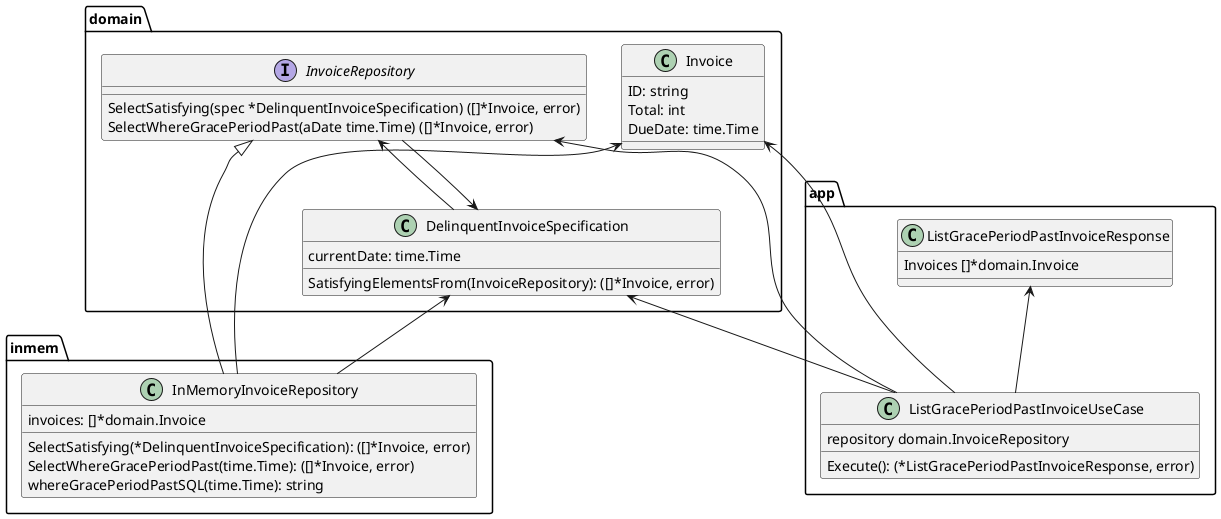 @startuml

package "inmem" {
    class InMemoryInvoiceRepository {
        invoices: []*domain.Invoice
        SelectSatisfying(*DelinquentInvoiceSpecification): ([]*Invoice, error)
        SelectWhereGracePeriodPast(time.Time): ([]*Invoice, error)
        whereGracePeriodPastSQL(time.Time): string
    }
}

package "app" {
    class ListGracePeriodPastInvoiceUseCase {
        repository domain.InvoiceRepository
        Execute(): (*ListGracePeriodPastInvoiceResponse, error)
    }
    class ListGracePeriodPastInvoiceResponse {
        Invoices []*domain.Invoice
    }
    ListGracePeriodPastInvoiceResponse <-- ListGracePeriodPastInvoiceUseCase
}

package "domain" {
    interface InvoiceRepository {
        SelectSatisfying(spec *DelinquentInvoiceSpecification) ([]*Invoice, error)
        SelectWhereGracePeriodPast(aDate time.Time) ([]*Invoice, error)
    }
    class Invoice {
        ID: string
        Total: int
        DueDate: time.Time
    }
    class DelinquentInvoiceSpecification {
        currentDate: time.Time
        SatisfyingElementsFrom(InvoiceRepository): ([]*Invoice, error)
    }

    InvoiceRepository <|-- InMemoryInvoiceRepository
    InvoiceRepository <-- ListGracePeriodPastInvoiceUseCase
    InvoiceRepository <-- DelinquentInvoiceSpecification
    DelinquentInvoiceSpecification <-- InvoiceRepository
    DelinquentInvoiceSpecification <-- InMemoryInvoiceRepository
    DelinquentInvoiceSpecification <-- ListGracePeriodPastInvoiceUseCase
    Invoice <-- ListGracePeriodPastInvoiceUseCase
    Invoice <-- InMemoryInvoiceRepository
}
@enduml
